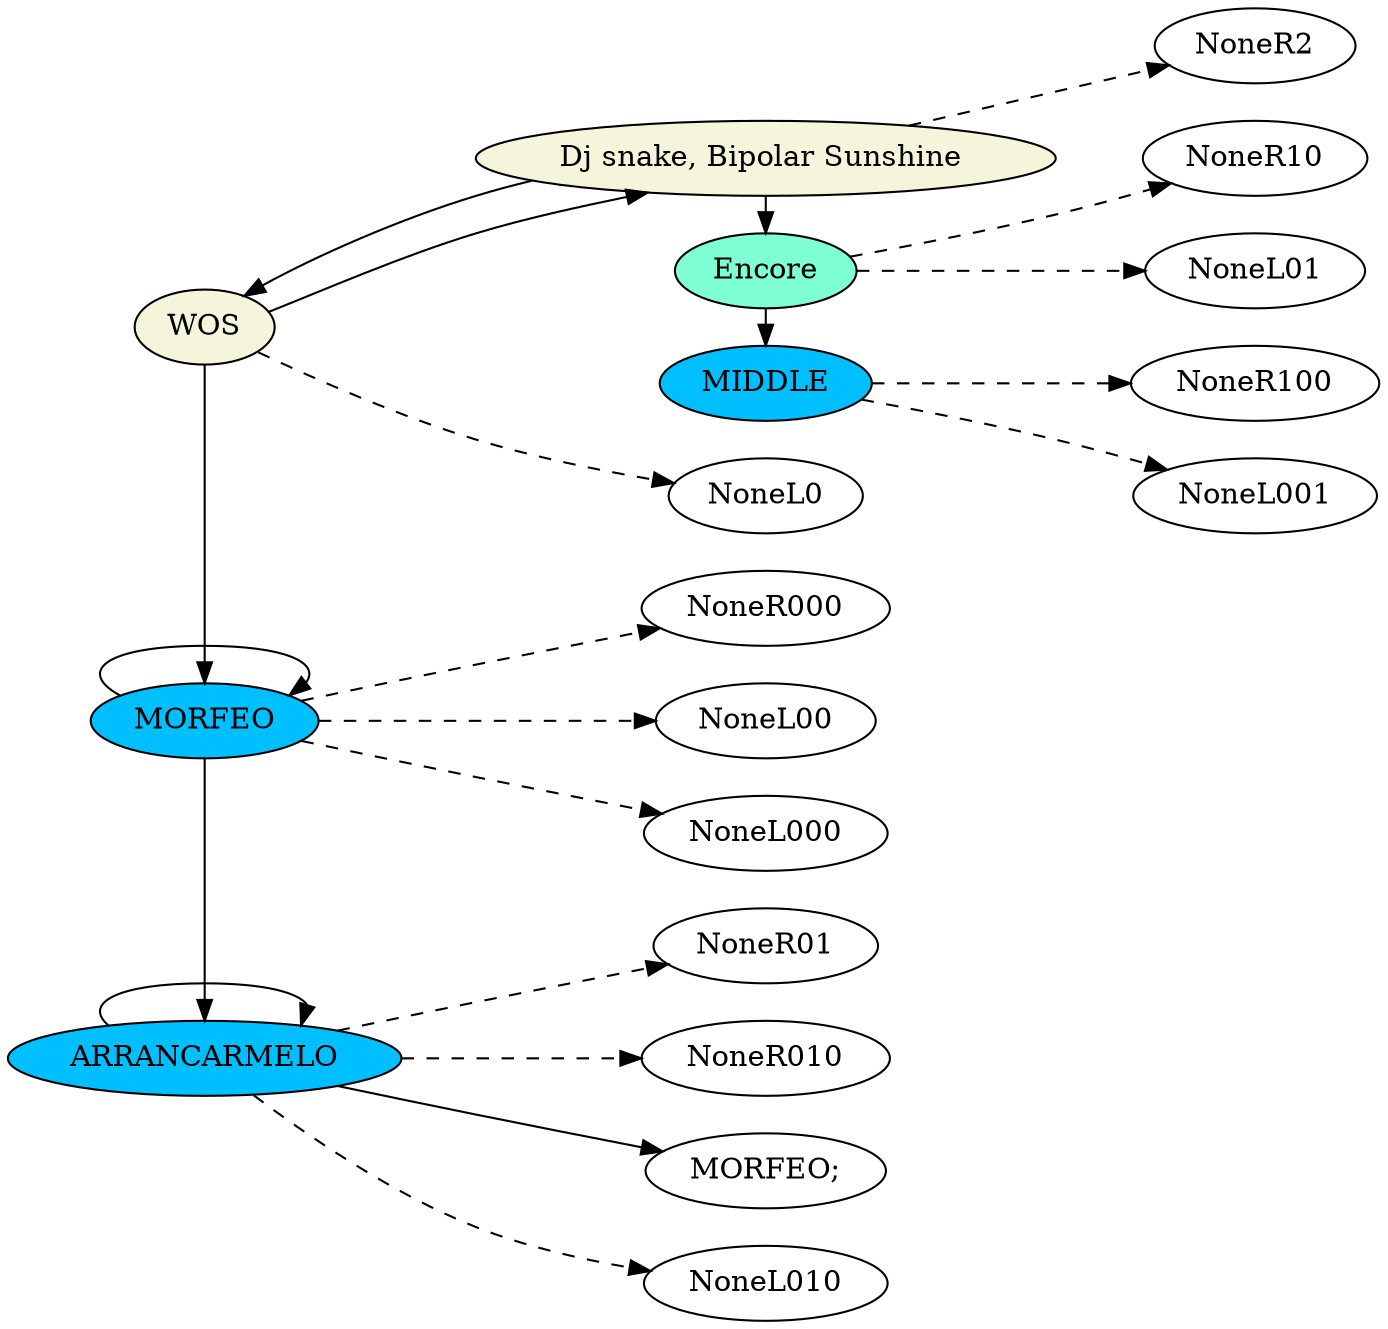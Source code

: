 digraph G {
layout = dot;
labelloc = "t";
edge [weigth = 1000];
rankdir = LR;
	subgraph artistas {
	rankdir = LR;
		"WOS"[fillcolor = beige style = "filled"];
			subgraph "albumWOS"{
			rankdir = TB;			rank=same;
				"WOS"->"MORFEO"
				"MORFEO"[fillcolor = aquamarine style = "filled"];
					subgraph "albumMORFEO"{
					rankdir = LR;
						"MORFEO"->"MORFEO"
							"MORFEO"[fillcolor = deepskyblue style = "filled"];
					}
				"ARRANCARMELO"[fillcolor = aquamarine style = "filled"];
					subgraph "albumARRANCARMELO"{
					rankdir = LR;
						"ARRANCARMELO"->"ARRANCARMELO"
							"ARRANCARMELO"[fillcolor = deepskyblue style = "filled"];
					}
			}
		"Dj snake, Bipolar Sunshine "[fillcolor = beige style = "filled"];
			subgraph "albumDj snake, Bipolar Sunshine "{
			rankdir = TB;			rank=same;
				"Dj snake, Bipolar Sunshine "->"Encore"
				"Encore"[fillcolor = aquamarine style = "filled"];
					subgraph "albumEncore"{
					rankdir = LR;
						"Encore"->"MIDDLE"
							"MIDDLE"[fillcolor = deepskyblue style = "filled"];
					}
			}
	}
"WOS"->"Dj snake, Bipolar Sunshine ";
"MORFEO"->"ARRANCARMELO";
"MORFEO"->"NoneR000"[style = dashed];
"ARRANCARMELO"->"NoneR01"[style = dashed];
"ARRANCARMELO"->"NoneR010"[style = dashed];
"Dj snake, Bipolar Sunshine "->"NoneR2"[style = dashed];
"Encore"->"NoneR10"[style = dashed];
"MIDDLE"->"NoneR100"[style = dashed];
"Dj snake, Bipolar Sunshine "->"WOS";
"Encore"->"NoneL01"[style = dashed];
"MIDDLE"->"NoneL001"[style = dashed];
"WOS"->"NoneL0"[style = dashed];
"ARRANCARMELO"->"MORFEO;"
"ARRANCARMELO"->"NoneL010"[style = dashed];
"MORFEO"->"NoneL00"[style = dashed];
"MORFEO"->"NoneL000"[style = dashed];

}